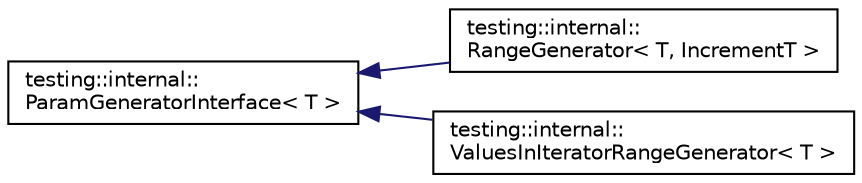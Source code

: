 digraph "Graphical Class Hierarchy"
{
 // LATEX_PDF_SIZE
  edge [fontname="Helvetica",fontsize="10",labelfontname="Helvetica",labelfontsize="10"];
  node [fontname="Helvetica",fontsize="10",shape=record];
  rankdir="LR";
  Node0 [label="testing::internal::\lParamGeneratorInterface\< T \>",height=0.2,width=0.4,color="black", fillcolor="white", style="filled",URL="$classtesting_1_1internal_1_1ParamGeneratorInterface.html",tooltip=" "];
  Node0 -> Node1 [dir="back",color="midnightblue",fontsize="10",style="solid",fontname="Helvetica"];
  Node1 [label="testing::internal::\lRangeGenerator\< T, IncrementT \>",height=0.2,width=0.4,color="black", fillcolor="white", style="filled",URL="$classtesting_1_1internal_1_1RangeGenerator.html",tooltip=" "];
  Node0 -> Node2 [dir="back",color="midnightblue",fontsize="10",style="solid",fontname="Helvetica"];
  Node2 [label="testing::internal::\lValuesInIteratorRangeGenerator\< T \>",height=0.2,width=0.4,color="black", fillcolor="white", style="filled",URL="$classtesting_1_1internal_1_1ValuesInIteratorRangeGenerator.html",tooltip=" "];
}
